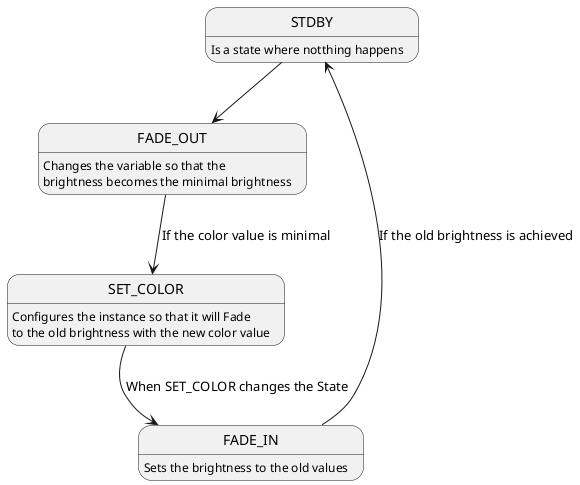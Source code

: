 @startuml
STDBY:Is a state where notthing happens
STDBY --> FADE_OUT 
FADE_OUT : Changes the variable so that the
FADE_OUT:  brightness becomes the minimal brightness

FADE_OUT --> SET_COLOR : If the color value is minimal
SET_COLOR : Configures the instance so that it will Fade 
SET_COLOR : to the old brightness with the new color value

SET_COLOR --> FADE_IN : When SET_COLOR changes the State
FADE_IN : Sets the brightness to the old values

FADE_IN --> STDBY : If the old brightness is achieved

@enduml